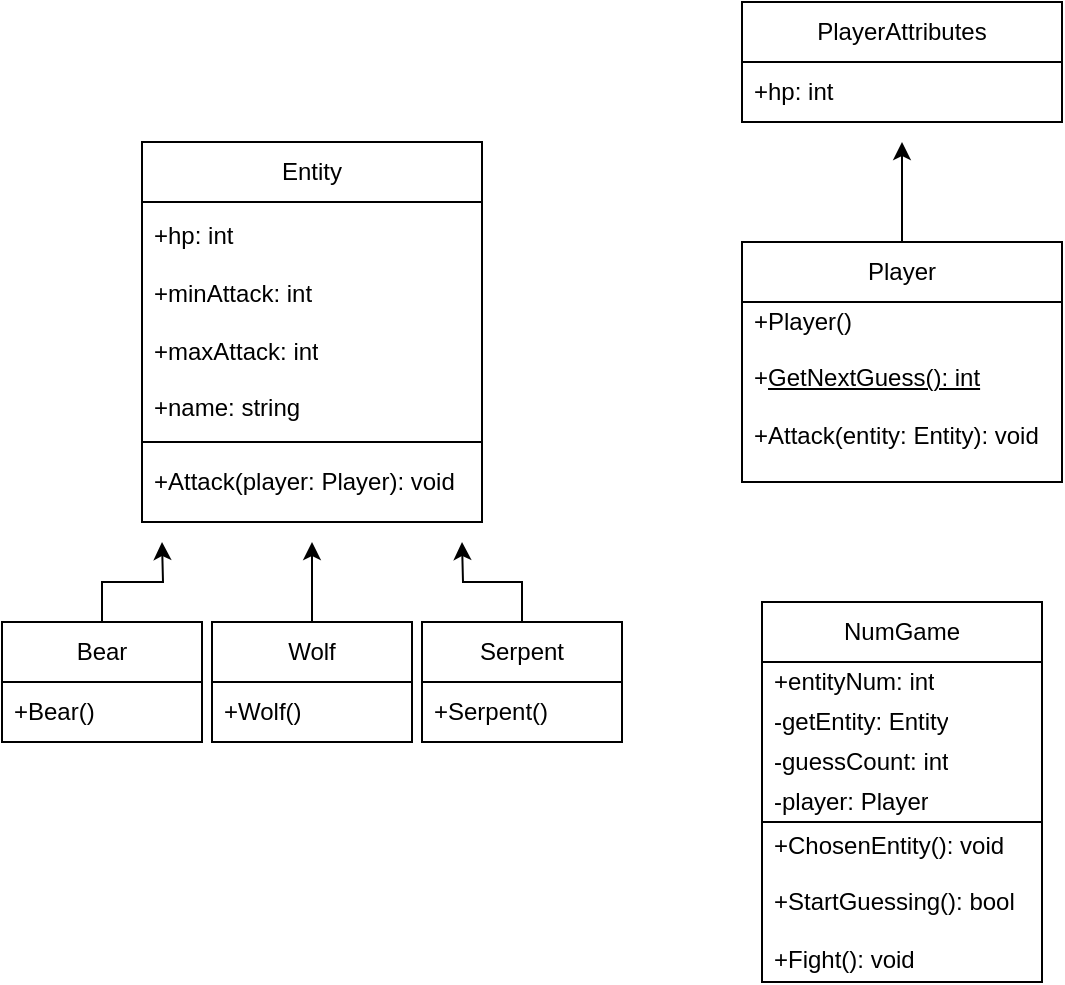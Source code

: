 <?xml version="1.0" encoding="UTF-8"?>
<mxfile version="27.0.5">
  <diagram name="Sida-1" id="hxoDctvVzMFmLYpedurt">
    <mxGraphModel dx="786" dy="425" grid="1" gridSize="10" guides="1" tooltips="1" connect="1" arrows="1" fold="1" page="1" pageScale="1" pageWidth="827" pageHeight="1169" math="0" shadow="0">
      <root>
        <mxCell id="0" />
        <mxCell id="1" parent="0" />
        <mxCell id="AWu1oYjycOL76h9TAoFa-2" value="Entity" style="swimlane;fontStyle=0;childLayout=stackLayout;horizontal=1;startSize=30;horizontalStack=0;resizeParent=1;resizeParentMax=0;resizeLast=0;collapsible=1;marginBottom=0;whiteSpace=wrap;html=1;" parent="1" vertex="1">
          <mxGeometry x="160" y="80" width="170" height="190" as="geometry" />
        </mxCell>
        <mxCell id="AWu1oYjycOL76h9TAoFa-3" value="+hp: int&lt;div&gt;&lt;br&gt;&lt;div&gt;+minAttack: int&lt;/div&gt;&lt;/div&gt;&lt;div&gt;&lt;br&gt;&lt;/div&gt;&lt;div&gt;+maxAttack: int&lt;/div&gt;&lt;div&gt;&lt;br&gt;&lt;/div&gt;&lt;div&gt;+name: string&lt;/div&gt;" style="text;strokeColor=none;fillColor=none;align=left;verticalAlign=middle;spacingLeft=4;spacingRight=4;overflow=hidden;points=[[0,0.5],[1,0.5]];portConstraint=eastwest;rotatable=0;whiteSpace=wrap;html=1;" parent="AWu1oYjycOL76h9TAoFa-2" vertex="1">
          <mxGeometry y="30" width="170" height="120" as="geometry" />
        </mxCell>
        <mxCell id="m-9nzn118QhOjxRsEzA5-1" value="+Attack(player: Player): void" style="text;strokeColor=default;fillColor=none;align=left;verticalAlign=middle;spacingLeft=4;spacingRight=4;overflow=hidden;points=[[0,0.5],[1,0.5]];portConstraint=eastwest;rotatable=0;whiteSpace=wrap;html=1;labelBorderColor=none;fontColor=default;" parent="AWu1oYjycOL76h9TAoFa-2" vertex="1">
          <mxGeometry y="150" width="170" height="40" as="geometry" />
        </mxCell>
        <mxCell id="AWu1oYjycOL76h9TAoFa-24" value="PlayerAttributes" style="swimlane;fontStyle=0;childLayout=stackLayout;horizontal=1;startSize=30;horizontalStack=0;resizeParent=1;resizeParentMax=0;resizeLast=0;collapsible=1;marginBottom=0;whiteSpace=wrap;html=1;" parent="1" vertex="1">
          <mxGeometry x="460" y="10" width="160" height="60" as="geometry" />
        </mxCell>
        <mxCell id="AWu1oYjycOL76h9TAoFa-25" value="+hp: int" style="text;strokeColor=none;fillColor=none;align=left;verticalAlign=middle;spacingLeft=4;spacingRight=4;overflow=hidden;points=[[0,0.5],[1,0.5]];portConstraint=eastwest;rotatable=0;whiteSpace=wrap;html=1;" parent="AWu1oYjycOL76h9TAoFa-24" vertex="1">
          <mxGeometry y="30" width="160" height="30" as="geometry" />
        </mxCell>
        <mxCell id="AWu1oYjycOL76h9TAoFa-50" style="edgeStyle=orthogonalEdgeStyle;rounded=0;orthogonalLoop=1;jettySize=auto;html=1;" parent="1" source="AWu1oYjycOL76h9TAoFa-30" edge="1">
          <mxGeometry relative="1" as="geometry">
            <mxPoint x="540" y="80" as="targetPoint" />
          </mxGeometry>
        </mxCell>
        <mxCell id="AWu1oYjycOL76h9TAoFa-30" value="Player" style="swimlane;fontStyle=0;childLayout=stackLayout;horizontal=1;startSize=30;horizontalStack=0;resizeParent=1;resizeParentMax=0;resizeLast=0;collapsible=1;marginBottom=0;whiteSpace=wrap;html=1;" parent="1" vertex="1">
          <mxGeometry x="460" y="130" width="160" height="120" as="geometry" />
        </mxCell>
        <mxCell id="AWu1oYjycOL76h9TAoFa-31" value="&lt;div&gt;+Player()&lt;/div&gt;&lt;div&gt;&lt;br&gt;&lt;/div&gt;&lt;div&gt;+&lt;u&gt;GetNextGuess(): int&lt;/u&gt;&lt;/div&gt;&lt;div&gt;&lt;br&gt;&lt;/div&gt;&lt;div&gt;+Attack(entity: Entity): void&lt;div&gt;&lt;br&gt;&lt;/div&gt;&lt;/div&gt;" style="text;strokeColor=none;fillColor=none;align=left;verticalAlign=middle;spacingLeft=4;spacingRight=4;overflow=hidden;points=[[0,0.5],[1,0.5]];portConstraint=eastwest;rotatable=0;whiteSpace=wrap;html=1;" parent="AWu1oYjycOL76h9TAoFa-30" vertex="1">
          <mxGeometry y="30" width="160" height="90" as="geometry" />
        </mxCell>
        <mxCell id="AWu1oYjycOL76h9TAoFa-39" style="edgeStyle=orthogonalEdgeStyle;rounded=0;orthogonalLoop=1;jettySize=auto;html=1;" parent="1" source="AWu1oYjycOL76h9TAoFa-34" edge="1">
          <mxGeometry relative="1" as="geometry">
            <mxPoint x="170" y="280" as="targetPoint" />
          </mxGeometry>
        </mxCell>
        <mxCell id="AWu1oYjycOL76h9TAoFa-34" value="Bear" style="swimlane;fontStyle=0;childLayout=stackLayout;horizontal=1;startSize=30;horizontalStack=0;resizeParent=1;resizeParentMax=0;resizeLast=0;collapsible=1;marginBottom=0;whiteSpace=wrap;html=1;" parent="1" vertex="1">
          <mxGeometry x="90" y="320" width="100" height="60" as="geometry" />
        </mxCell>
        <mxCell id="AWu1oYjycOL76h9TAoFa-35" value="+Bear()" style="text;strokeColor=none;fillColor=none;align=left;verticalAlign=middle;spacingLeft=4;spacingRight=4;overflow=hidden;points=[[0,0.5],[1,0.5]];portConstraint=eastwest;rotatable=0;whiteSpace=wrap;html=1;" parent="AWu1oYjycOL76h9TAoFa-34" vertex="1">
          <mxGeometry y="30" width="100" height="30" as="geometry" />
        </mxCell>
        <mxCell id="AWu1oYjycOL76h9TAoFa-44" style="edgeStyle=orthogonalEdgeStyle;rounded=0;orthogonalLoop=1;jettySize=auto;html=1;" parent="1" source="AWu1oYjycOL76h9TAoFa-40" edge="1">
          <mxGeometry relative="1" as="geometry">
            <mxPoint x="245" y="280" as="targetPoint" />
          </mxGeometry>
        </mxCell>
        <mxCell id="AWu1oYjycOL76h9TAoFa-40" value="Wolf" style="swimlane;fontStyle=0;childLayout=stackLayout;horizontal=1;startSize=30;horizontalStack=0;resizeParent=1;resizeParentMax=0;resizeLast=0;collapsible=1;marginBottom=0;whiteSpace=wrap;html=1;" parent="1" vertex="1">
          <mxGeometry x="195" y="320" width="100" height="60" as="geometry" />
        </mxCell>
        <mxCell id="AWu1oYjycOL76h9TAoFa-41" value="+Wolf()" style="text;strokeColor=none;fillColor=none;align=left;verticalAlign=middle;spacingLeft=4;spacingRight=4;overflow=hidden;points=[[0,0.5],[1,0.5]];portConstraint=eastwest;rotatable=0;whiteSpace=wrap;html=1;" parent="AWu1oYjycOL76h9TAoFa-40" vertex="1">
          <mxGeometry y="30" width="100" height="30" as="geometry" />
        </mxCell>
        <mxCell id="AWu1oYjycOL76h9TAoFa-49" style="edgeStyle=orthogonalEdgeStyle;rounded=0;orthogonalLoop=1;jettySize=auto;html=1;" parent="1" source="AWu1oYjycOL76h9TAoFa-45" edge="1">
          <mxGeometry relative="1" as="geometry">
            <mxPoint x="320" y="280" as="targetPoint" />
          </mxGeometry>
        </mxCell>
        <mxCell id="AWu1oYjycOL76h9TAoFa-45" value="Serpent" style="swimlane;fontStyle=0;childLayout=stackLayout;horizontal=1;startSize=30;horizontalStack=0;resizeParent=1;resizeParentMax=0;resizeLast=0;collapsible=1;marginBottom=0;whiteSpace=wrap;html=1;" parent="1" vertex="1">
          <mxGeometry x="300" y="320" width="100" height="60" as="geometry" />
        </mxCell>
        <mxCell id="AWu1oYjycOL76h9TAoFa-46" value="+Serpent()" style="text;strokeColor=none;fillColor=none;align=left;verticalAlign=middle;spacingLeft=4;spacingRight=4;overflow=hidden;points=[[0,0.5],[1,0.5]];portConstraint=eastwest;rotatable=0;whiteSpace=wrap;html=1;" parent="AWu1oYjycOL76h9TAoFa-45" vertex="1">
          <mxGeometry y="30" width="100" height="30" as="geometry" />
        </mxCell>
        <mxCell id="li9n1K1CxOWAEMlEXAwK-1" value="NumGame" style="swimlane;fontStyle=0;childLayout=stackLayout;horizontal=1;startSize=30;horizontalStack=0;resizeParent=1;resizeParentMax=0;resizeLast=0;collapsible=1;marginBottom=0;whiteSpace=wrap;html=1;" parent="1" vertex="1">
          <mxGeometry x="470" y="310" width="140" height="190" as="geometry" />
        </mxCell>
        <mxCell id="m-9nzn118QhOjxRsEzA5-2" value="+&lt;span style=&quot;background-color: transparent; color: light-dark(rgb(0, 0, 0), rgb(255, 255, 255));&quot;&gt;entityNum: int&lt;/span&gt;" style="text;strokeColor=none;fillColor=none;align=left;verticalAlign=middle;spacingLeft=4;spacingRight=4;overflow=hidden;points=[[0,0.5],[1,0.5]];portConstraint=eastwest;rotatable=0;whiteSpace=wrap;html=1;" parent="li9n1K1CxOWAEMlEXAwK-1" vertex="1">
          <mxGeometry y="30" width="140" height="20" as="geometry" />
        </mxCell>
        <mxCell id="li9n1K1CxOWAEMlEXAwK-2" value="&lt;div&gt;-getEntity: Entity&lt;/div&gt;" style="text;strokeColor=none;fillColor=none;align=left;verticalAlign=middle;spacingLeft=4;spacingRight=4;overflow=hidden;points=[[0,0.5],[1,0.5]];portConstraint=eastwest;rotatable=0;whiteSpace=wrap;html=1;" parent="li9n1K1CxOWAEMlEXAwK-1" vertex="1">
          <mxGeometry y="50" width="140" height="20" as="geometry" />
        </mxCell>
        <mxCell id="li9n1K1CxOWAEMlEXAwK-3" value="-guessCount: int" style="text;strokeColor=none;fillColor=none;align=left;verticalAlign=middle;spacingLeft=4;spacingRight=4;overflow=hidden;points=[[0,0.5],[1,0.5]];portConstraint=eastwest;rotatable=0;whiteSpace=wrap;html=1;" parent="li9n1K1CxOWAEMlEXAwK-1" vertex="1">
          <mxGeometry y="70" width="140" height="20" as="geometry" />
        </mxCell>
        <mxCell id="Csgig0l4LIe8KOvVXpD4-2" value="-player: Player" style="text;strokeColor=none;fillColor=none;align=left;verticalAlign=middle;spacingLeft=4;spacingRight=4;overflow=hidden;points=[[0,0.5],[1,0.5]];portConstraint=eastwest;rotatable=0;whiteSpace=wrap;html=1;" vertex="1" parent="li9n1K1CxOWAEMlEXAwK-1">
          <mxGeometry y="90" width="140" height="20" as="geometry" />
        </mxCell>
        <mxCell id="li9n1K1CxOWAEMlEXAwK-4" value="+ChosenEntity(): void&lt;div&gt;&lt;br&gt;&lt;/div&gt;&lt;div&gt;+StartGuessing(): bool&lt;/div&gt;&lt;div&gt;&lt;br&gt;&lt;/div&gt;&lt;div&gt;+Fight(): void&lt;/div&gt;" style="text;strokeColor=default;fillColor=none;align=left;verticalAlign=middle;spacingLeft=4;spacingRight=4;overflow=hidden;points=[[0,0.5],[1,0.5]];portConstraint=eastwest;rotatable=0;whiteSpace=wrap;html=1;" parent="li9n1K1CxOWAEMlEXAwK-1" vertex="1">
          <mxGeometry y="110" width="140" height="80" as="geometry" />
        </mxCell>
      </root>
    </mxGraphModel>
  </diagram>
</mxfile>
